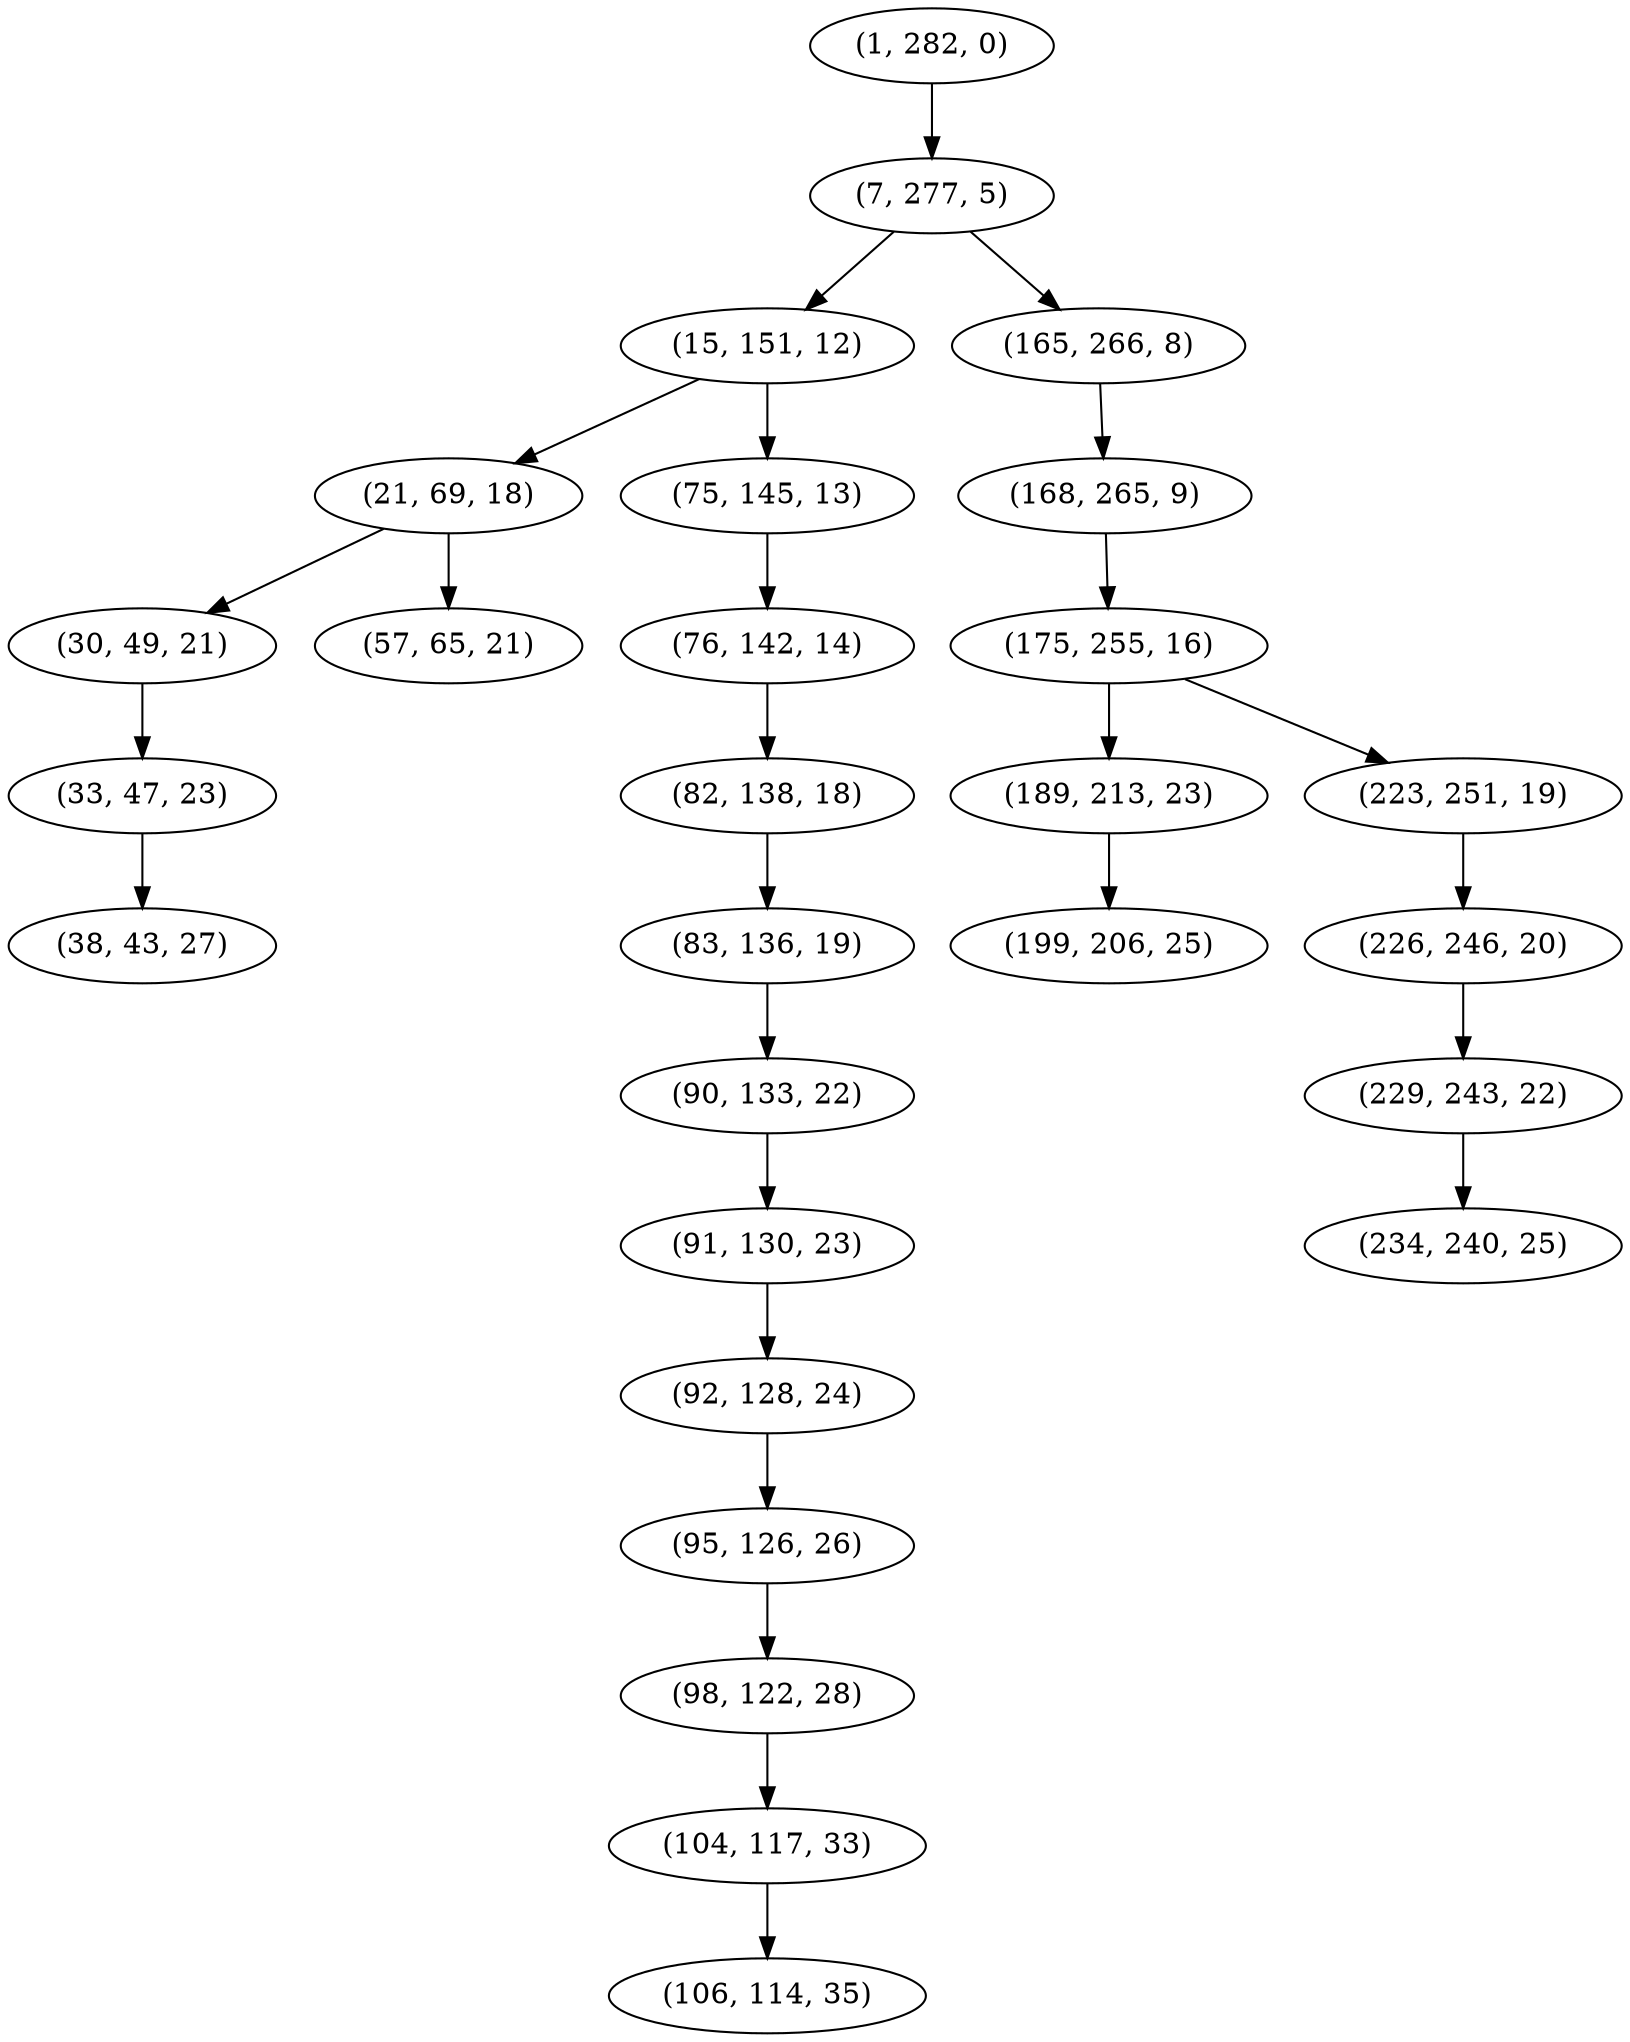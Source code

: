 digraph tree {
    "(1, 282, 0)";
    "(7, 277, 5)";
    "(15, 151, 12)";
    "(21, 69, 18)";
    "(30, 49, 21)";
    "(33, 47, 23)";
    "(38, 43, 27)";
    "(57, 65, 21)";
    "(75, 145, 13)";
    "(76, 142, 14)";
    "(82, 138, 18)";
    "(83, 136, 19)";
    "(90, 133, 22)";
    "(91, 130, 23)";
    "(92, 128, 24)";
    "(95, 126, 26)";
    "(98, 122, 28)";
    "(104, 117, 33)";
    "(106, 114, 35)";
    "(165, 266, 8)";
    "(168, 265, 9)";
    "(175, 255, 16)";
    "(189, 213, 23)";
    "(199, 206, 25)";
    "(223, 251, 19)";
    "(226, 246, 20)";
    "(229, 243, 22)";
    "(234, 240, 25)";
    "(1, 282, 0)" -> "(7, 277, 5)";
    "(7, 277, 5)" -> "(15, 151, 12)";
    "(7, 277, 5)" -> "(165, 266, 8)";
    "(15, 151, 12)" -> "(21, 69, 18)";
    "(15, 151, 12)" -> "(75, 145, 13)";
    "(21, 69, 18)" -> "(30, 49, 21)";
    "(21, 69, 18)" -> "(57, 65, 21)";
    "(30, 49, 21)" -> "(33, 47, 23)";
    "(33, 47, 23)" -> "(38, 43, 27)";
    "(75, 145, 13)" -> "(76, 142, 14)";
    "(76, 142, 14)" -> "(82, 138, 18)";
    "(82, 138, 18)" -> "(83, 136, 19)";
    "(83, 136, 19)" -> "(90, 133, 22)";
    "(90, 133, 22)" -> "(91, 130, 23)";
    "(91, 130, 23)" -> "(92, 128, 24)";
    "(92, 128, 24)" -> "(95, 126, 26)";
    "(95, 126, 26)" -> "(98, 122, 28)";
    "(98, 122, 28)" -> "(104, 117, 33)";
    "(104, 117, 33)" -> "(106, 114, 35)";
    "(165, 266, 8)" -> "(168, 265, 9)";
    "(168, 265, 9)" -> "(175, 255, 16)";
    "(175, 255, 16)" -> "(189, 213, 23)";
    "(175, 255, 16)" -> "(223, 251, 19)";
    "(189, 213, 23)" -> "(199, 206, 25)";
    "(223, 251, 19)" -> "(226, 246, 20)";
    "(226, 246, 20)" -> "(229, 243, 22)";
    "(229, 243, 22)" -> "(234, 240, 25)";
}
